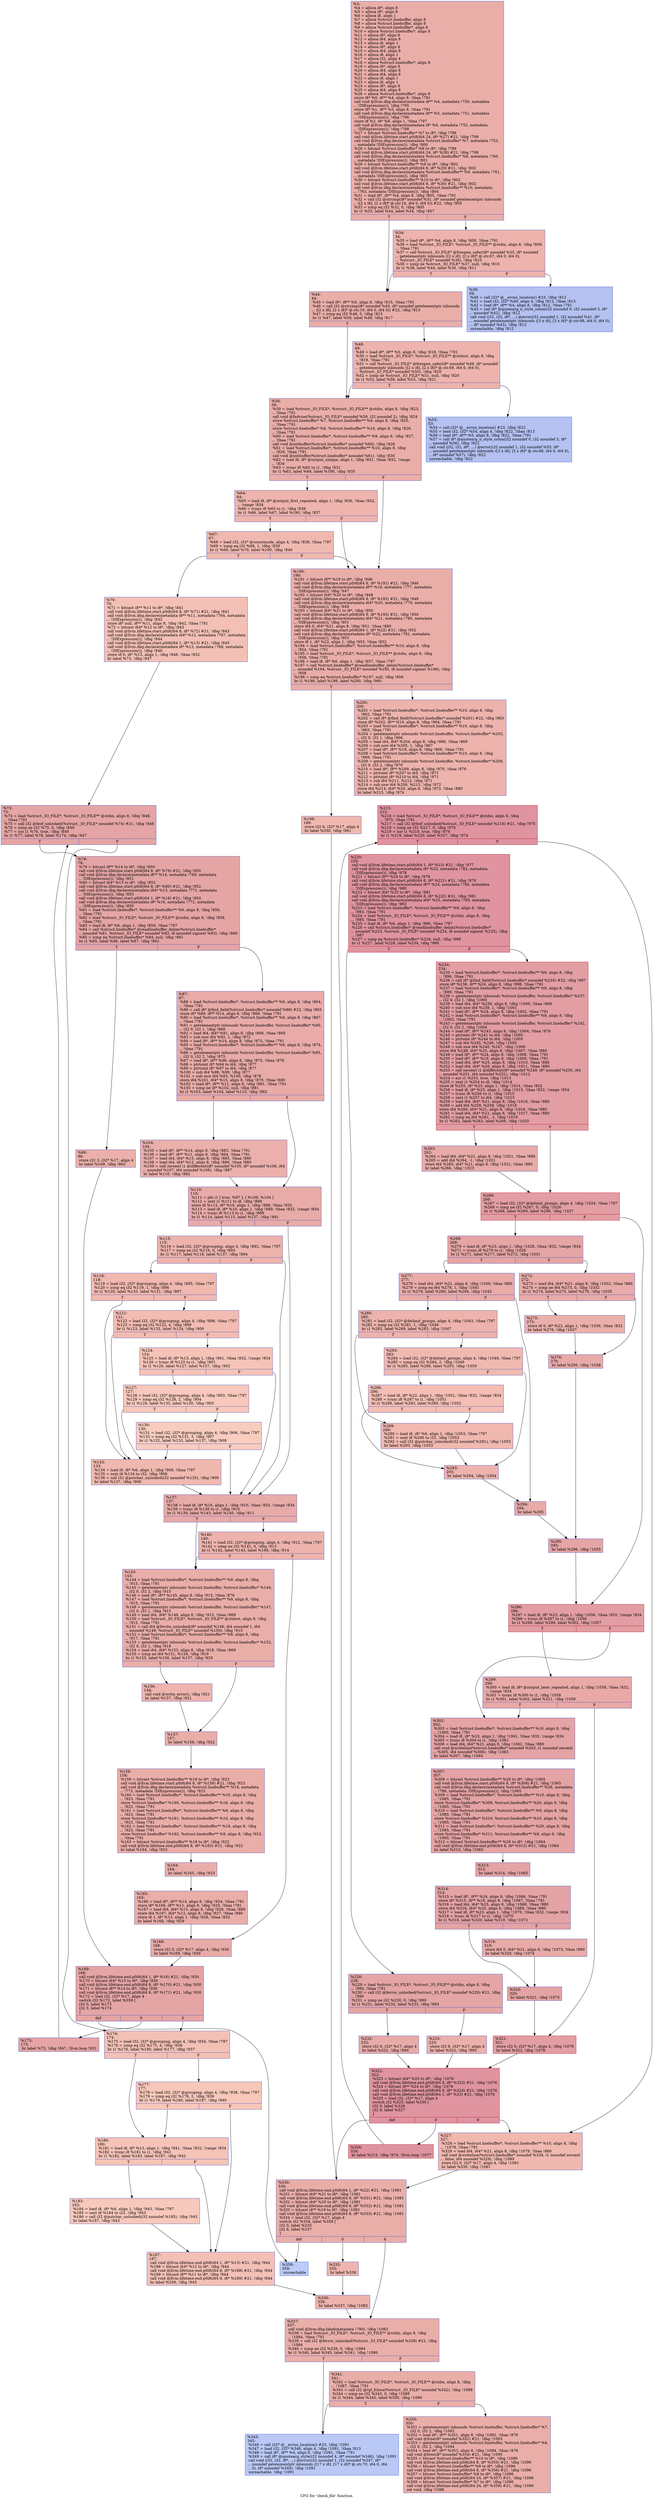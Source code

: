 digraph "CFG for 'check_file' function" {
	label="CFG for 'check_file' function";

	Node0x17f5db0 [shape=record,color="#3d50c3ff", style=filled, fillcolor="#d0473d70",label="{%3:\l  %4 = alloca i8*, align 8\l  %5 = alloca i8*, align 8\l  %6 = alloca i8, align 1\l  %7 = alloca %struct.linebuffer, align 8\l  %8 = alloca %struct.linebuffer, align 8\l  %9 = alloca %struct.linebuffer*, align 8\l  %10 = alloca %struct.linebuffer*, align 8\l  %11 = alloca i8*, align 8\l  %12 = alloca i64, align 8\l  %13 = alloca i8, align 1\l  %14 = alloca i8*, align 8\l  %15 = alloca i64, align 8\l  %16 = alloca i8, align 1\l  %17 = alloca i32, align 4\l  %18 = alloca %struct.linebuffer*, align 8\l  %19 = alloca i8*, align 8\l  %20 = alloca i64, align 8\l  %21 = alloca i64, align 8\l  %22 = alloca i8, align 1\l  %23 = alloca i8, align 1\l  %24 = alloca i8*, align 8\l  %25 = alloca i64, align 8\l  %26 = alloca %struct.linebuffer*, align 8\l  store i8* %0, i8** %4, align 8, !tbaa !791\l  call void @llvm.dbg.declare(metadata i8** %4, metadata !750, metadata\l... !DIExpression()), !dbg !795\l  store i8* %1, i8** %5, align 8, !tbaa !791\l  call void @llvm.dbg.declare(metadata i8** %5, metadata !751, metadata\l... !DIExpression()), !dbg !796\l  store i8 %2, i8* %6, align 1, !tbaa !797\l  call void @llvm.dbg.declare(metadata i8* %6, metadata !752, metadata\l... !DIExpression()), !dbg !798\l  %27 = bitcast %struct.linebuffer* %7 to i8*, !dbg !799\l  call void @llvm.lifetime.start.p0i8(i64 24, i8* %27) #21, !dbg !799\l  call void @llvm.dbg.declare(metadata %struct.linebuffer* %7, metadata !753,\l... metadata !DIExpression()), !dbg !800\l  %28 = bitcast %struct.linebuffer* %8 to i8*, !dbg !799\l  call void @llvm.lifetime.start.p0i8(i64 24, i8* %28) #21, !dbg !799\l  call void @llvm.dbg.declare(metadata %struct.linebuffer* %8, metadata !760,\l... metadata !DIExpression()), !dbg !801\l  %29 = bitcast %struct.linebuffer** %9 to i8*, !dbg !802\l  call void @llvm.lifetime.start.p0i8(i64 8, i8* %29) #21, !dbg !802\l  call void @llvm.dbg.declare(metadata %struct.linebuffer** %9, metadata !761,\l... metadata !DIExpression()), !dbg !803\l  %30 = bitcast %struct.linebuffer** %10 to i8*, !dbg !802\l  call void @llvm.lifetime.start.p0i8(i64 8, i8* %30) #21, !dbg !802\l  call void @llvm.dbg.declare(metadata %struct.linebuffer** %10, metadata\l... !763, metadata !DIExpression()), !dbg !804\l  %31 = load i8*, i8** %4, align 8, !dbg !805, !tbaa !791\l  %32 = call i32 @strcmp(i8* noundef %31, i8* noundef getelementptr inbounds\l... ([2 x i8], [2 x i8]* @.str.16, i64 0, i64 0)) #22, !dbg !805\l  %33 = icmp eq i32 %32, 0, !dbg !805\l  br i1 %33, label %44, label %34, !dbg !807\l|{<s0>T|<s1>F}}"];
	Node0x17f5db0:s0 -> Node0x17f6140;
	Node0x17f5db0:s1 -> Node0x17f60a0;
	Node0x17f60a0 [shape=record,color="#3d50c3ff", style=filled, fillcolor="#d6524470",label="{%34:\l34:                                               \l  %35 = load i8*, i8** %4, align 8, !dbg !808, !tbaa !791\l  %36 = load %struct._IO_FILE*, %struct._IO_FILE** @stdin, align 8, !dbg !809,\l... !tbaa !791\l  %37 = call %struct._IO_FILE* @freopen_safer(i8* noundef %35, i8* noundef\l... getelementptr inbounds ([2 x i8], [2 x i8]* @.str.67, i64 0, i64 0),\l... %struct._IO_FILE* noundef %36), !dbg !810\l  %38 = icmp ne %struct._IO_FILE* %37, null, !dbg !810\l  br i1 %38, label %44, label %39, !dbg !811\l|{<s0>T|<s1>F}}"];
	Node0x17f60a0:s0 -> Node0x17f6140;
	Node0x17f60a0:s1 -> Node0x17f60f0;
	Node0x17f60f0 [shape=record,color="#3d50c3ff", style=filled, fillcolor="#5572df70",label="{%39:\l39:                                               \l  %40 = call i32* @__errno_location() #23, !dbg !812\l  %41 = load i32, i32* %40, align 4, !dbg !812, !tbaa !813\l  %42 = load i8*, i8** %4, align 8, !dbg !812, !tbaa !791\l  %43 = call i8* @quotearg_n_style_colon(i32 noundef 0, i32 noundef 3, i8*\l... noundef %42), !dbg !812\l  call void (i32, i32, i8*, ...) @error(i32 noundef 1, i32 noundef %41, i8*\l... noundef getelementptr inbounds ([3 x i8], [3 x i8]* @.str.68, i64 0, i64 0),\l... i8* noundef %43), !dbg !812\l  unreachable, !dbg !812\l}"];
	Node0x17f6140 [shape=record,color="#3d50c3ff", style=filled, fillcolor="#d0473d70",label="{%44:\l44:                                               \l  %45 = load i8*, i8** %5, align 8, !dbg !815, !tbaa !791\l  %46 = call i32 @strcmp(i8* noundef %45, i8* noundef getelementptr inbounds\l... ([2 x i8], [2 x i8]* @.str.16, i64 0, i64 0)) #22, !dbg !815\l  %47 = icmp eq i32 %46, 0, !dbg !815\l  br i1 %47, label %58, label %48, !dbg !817\l|{<s0>T|<s1>F}}"];
	Node0x17f6140:s0 -> Node0x17f6230;
	Node0x17f6140:s1 -> Node0x17f6190;
	Node0x17f6190 [shape=record,color="#3d50c3ff", style=filled, fillcolor="#d6524470",label="{%48:\l48:                                               \l  %49 = load i8*, i8** %5, align 8, !dbg !818, !tbaa !791\l  %50 = load %struct._IO_FILE*, %struct._IO_FILE** @stdout, align 8, !dbg\l... !819, !tbaa !791\l  %51 = call %struct._IO_FILE* @freopen_safer(i8* noundef %49, i8* noundef\l... getelementptr inbounds ([2 x i8], [2 x i8]* @.str.69, i64 0, i64 0),\l... %struct._IO_FILE* noundef %50), !dbg !820\l  %52 = icmp ne %struct._IO_FILE* %51, null, !dbg !820\l  br i1 %52, label %58, label %53, !dbg !821\l|{<s0>T|<s1>F}}"];
	Node0x17f6190:s0 -> Node0x17f6230;
	Node0x17f6190:s1 -> Node0x17f61e0;
	Node0x17f61e0 [shape=record,color="#3d50c3ff", style=filled, fillcolor="#5572df70",label="{%53:\l53:                                               \l  %54 = call i32* @__errno_location() #23, !dbg !822\l  %55 = load i32, i32* %54, align 4, !dbg !822, !tbaa !813\l  %56 = load i8*, i8** %5, align 8, !dbg !822, !tbaa !791\l  %57 = call i8* @quotearg_n_style_colon(i32 noundef 0, i32 noundef 3, i8*\l... noundef %56), !dbg !822\l  call void (i32, i32, i8*, ...) @error(i32 noundef 1, i32 noundef %55, i8*\l... noundef getelementptr inbounds ([3 x i8], [3 x i8]* @.str.68, i64 0, i64 0),\l... i8* noundef %57), !dbg !822\l  unreachable, !dbg !822\l}"];
	Node0x17f6230 [shape=record,color="#3d50c3ff", style=filled, fillcolor="#d0473d70",label="{%58:\l58:                                               \l  %59 = load %struct._IO_FILE*, %struct._IO_FILE** @stdin, align 8, !dbg !823,\l... !tbaa !791\l  call void @fadvise(%struct._IO_FILE* noundef %59, i32 noundef 2), !dbg !824\l  store %struct.linebuffer* %7, %struct.linebuffer** %9, align 8, !dbg !825,\l... !tbaa !791\l  store %struct.linebuffer* %8, %struct.linebuffer** %10, align 8, !dbg !826,\l... !tbaa !791\l  %60 = load %struct.linebuffer*, %struct.linebuffer** %9, align 8, !dbg !827,\l... !tbaa !791\l  call void @initbuffer(%struct.linebuffer* noundef %60), !dbg !828\l  %61 = load %struct.linebuffer*, %struct.linebuffer** %10, align 8, !dbg\l... !829, !tbaa !791\l  call void @initbuffer(%struct.linebuffer* noundef %61), !dbg !830\l  %62 = load i8, i8* @output_unique, align 1, !dbg !831, !tbaa !832, !range\l... !834\l  %63 = trunc i8 %62 to i1, !dbg !831\l  br i1 %63, label %64, label %190, !dbg !835\l|{<s0>T|<s1>F}}"];
	Node0x17f6230:s0 -> Node0x17f6280;
	Node0x17f6230:s1 -> Node0x17f6c80;
	Node0x17f6280 [shape=record,color="#3d50c3ff", style=filled, fillcolor="#d8564670",label="{%64:\l64:                                               \l  %65 = load i8, i8* @output_first_repeated, align 1, !dbg !836, !tbaa !832,\l... !range !834\l  %66 = trunc i8 %65 to i1, !dbg !836\l  br i1 %66, label %67, label %190, !dbg !837\l|{<s0>T|<s1>F}}"];
	Node0x17f6280:s0 -> Node0x17f62d0;
	Node0x17f6280:s1 -> Node0x17f6c80;
	Node0x17f62d0 [shape=record,color="#3d50c3ff", style=filled, fillcolor="#de614d70",label="{%67:\l67:                                               \l  %68 = load i32, i32* @countmode, align 4, !dbg !838, !tbaa !797\l  %69 = icmp eq i32 %68, 1, !dbg !839\l  br i1 %69, label %70, label %190, !dbg !840\l|{<s0>T|<s1>F}}"];
	Node0x17f62d0:s0 -> Node0x17f6320;
	Node0x17f62d0:s1 -> Node0x17f6c80;
	Node0x17f6320 [shape=record,color="#3d50c3ff", style=filled, fillcolor="#e5705870",label="{%70:\l70:                                               \l  %71 = bitcast i8** %11 to i8*, !dbg !841\l  call void @llvm.lifetime.start.p0i8(i64 8, i8* %71) #21, !dbg !841\l  call void @llvm.dbg.declare(metadata i8** %11, metadata !764, metadata\l... !DIExpression()), !dbg !842\l  store i8* null, i8** %11, align 8, !dbg !842, !tbaa !791\l  %72 = bitcast i64* %12 to i8*, !dbg !843\l  call void @llvm.lifetime.start.p0i8(i64 8, i8* %72) #21, !dbg !843\l  call void @llvm.dbg.declare(metadata i64* %12, metadata !767, metadata\l... !DIExpression()), !dbg !844\l  call void @llvm.lifetime.start.p0i8(i64 1, i8* %13) #21, !dbg !845\l  call void @llvm.dbg.declare(metadata i8* %13, metadata !768, metadata\l... !DIExpression()), !dbg !846\l  store i8 0, i8* %13, align 1, !dbg !846, !tbaa !832\l  br label %73, !dbg !847\l}"];
	Node0x17f6320 -> Node0x17f6370;
	Node0x17f6370 [shape=record,color="#3d50c3ff", style=filled, fillcolor="#c5333470",label="{%73:\l73:                                               \l  %74 = load %struct._IO_FILE*, %struct._IO_FILE** @stdin, align 8, !dbg !848,\l... !tbaa !791\l  %75 = call i32 @feof_unlocked(%struct._IO_FILE* noundef %74) #21, !dbg !848\l  %76 = icmp ne i32 %75, 0, !dbg !849\l  %77 = xor i1 %76, true, !dbg !849\l  br i1 %77, label %78, label %174, !dbg !847\l|{<s0>T|<s1>F}}"];
	Node0x17f6370:s0 -> Node0x17f63c0;
	Node0x17f6370:s1 -> Node0x17f6af0;
	Node0x17f63c0 [shape=record,color="#3d50c3ff", style=filled, fillcolor="#c5333470",label="{%78:\l78:                                               \l  %79 = bitcast i8** %14 to i8*, !dbg !850\l  call void @llvm.lifetime.start.p0i8(i64 8, i8* %79) #21, !dbg !850\l  call void @llvm.dbg.declare(metadata i8** %14, metadata !769, metadata\l... !DIExpression()), !dbg !851\l  %80 = bitcast i64* %15 to i8*, !dbg !852\l  call void @llvm.lifetime.start.p0i8(i64 8, i8* %80) #21, !dbg !852\l  call void @llvm.dbg.declare(metadata i64* %15, metadata !771, metadata\l... !DIExpression()), !dbg !853\l  call void @llvm.lifetime.start.p0i8(i64 1, i8* %16) #21, !dbg !854\l  call void @llvm.dbg.declare(metadata i8* %16, metadata !772, metadata\l... !DIExpression()), !dbg !855\l  %81 = load %struct.linebuffer*, %struct.linebuffer** %9, align 8, !dbg !856,\l... !tbaa !791\l  %82 = load %struct._IO_FILE*, %struct._IO_FILE** @stdin, align 8, !dbg !858,\l... !tbaa !791\l  %83 = load i8, i8* %6, align 1, !dbg !859, !tbaa !797\l  %84 = call %struct.linebuffer* @readlinebuffer_delim(%struct.linebuffer*\l... noundef %81, %struct._IO_FILE* noundef %82, i8 noundef signext %83), !dbg !860\l  %85 = icmp eq %struct.linebuffer* %84, null, !dbg !861\l  br i1 %85, label %86, label %87, !dbg !862\l|{<s0>T|<s1>F}}"];
	Node0x17f63c0:s0 -> Node0x17f6410;
	Node0x17f63c0:s1 -> Node0x17f6460;
	Node0x17f6410 [shape=record,color="#3d50c3ff", style=filled, fillcolor="#d24b4070",label="{%86:\l86:                                               \l  store i32 3, i32* %17, align 4\l  br label %169, !dbg !863\l}"];
	Node0x17f6410 -> Node0x17f6a50;
	Node0x17f6460 [shape=record,color="#3d50c3ff", style=filled, fillcolor="#cc403a70",label="{%87:\l87:                                               \l  %88 = load %struct.linebuffer*, %struct.linebuffer** %9, align 8, !dbg !864,\l... !tbaa !791\l  %89 = call i8* @find_field(%struct.linebuffer* noundef %88) #22, !dbg !865\l  store i8* %89, i8** %14, align 8, !dbg !866, !tbaa !791\l  %90 = load %struct.linebuffer*, %struct.linebuffer** %9, align 8, !dbg !867,\l... !tbaa !791\l  %91 = getelementptr inbounds %struct.linebuffer, %struct.linebuffer* %90,\l... i32 0, i32 1, !dbg !868\l  %92 = load i64, i64* %91, align 8, !dbg !868, !tbaa !869\l  %93 = sub nsw i64 %92, 1, !dbg !872\l  %94 = load i8*, i8** %14, align 8, !dbg !873, !tbaa !791\l  %95 = load %struct.linebuffer*, %struct.linebuffer** %9, align 8, !dbg !874,\l... !tbaa !791\l  %96 = getelementptr inbounds %struct.linebuffer, %struct.linebuffer* %95,\l... i32 0, i32 2, !dbg !875\l  %97 = load i8*, i8** %96, align 8, !dbg !875, !tbaa !876\l  %98 = ptrtoint i8* %94 to i64, !dbg !877\l  %99 = ptrtoint i8* %97 to i64, !dbg !877\l  %100 = sub i64 %98, %99, !dbg !877\l  %101 = sub nsw i64 %93, %100, !dbg !878\l  store i64 %101, i64* %15, align 8, !dbg !879, !tbaa !880\l  %102 = load i8*, i8** %11, align 8, !dbg !881, !tbaa !791\l  %103 = icmp ne i8* %102, null, !dbg !881\l  br i1 %103, label %104, label %110, !dbg !882\l|{<s0>T|<s1>F}}"];
	Node0x17f6460:s0 -> Node0x17f64b0;
	Node0x17f6460:s1 -> Node0x17f6500;
	Node0x17f64b0 [shape=record,color="#3d50c3ff", style=filled, fillcolor="#d24b4070",label="{%104:\l104:                                              \l  %105 = load i8*, i8** %14, align 8, !dbg !883, !tbaa !791\l  %106 = load i8*, i8** %11, align 8, !dbg !884, !tbaa !791\l  %107 = load i64, i64* %15, align 8, !dbg !885, !tbaa !880\l  %108 = load i64, i64* %12, align 8, !dbg !886, !tbaa !880\l  %109 = call zeroext i1 @different(i8* noundef %105, i8* noundef %106, i64\l... noundef %107, i64 noundef %108), !dbg !887\l  br label %110, !dbg !882\l}"];
	Node0x17f64b0 -> Node0x17f6500;
	Node0x17f6500 [shape=record,color="#3d50c3ff", style=filled, fillcolor="#cc403a70",label="{%110:\l110:                                              \l  %111 = phi i1 [ true, %87 ], [ %109, %104 ]\l  %112 = zext i1 %111 to i8, !dbg !888\l  store i8 %112, i8* %16, align 1, !dbg !888, !tbaa !832\l  %113 = load i8, i8* %16, align 1, !dbg !889, !tbaa !832, !range !834\l  %114 = trunc i8 %113 to i1, !dbg !889\l  br i1 %114, label %115, label %137, !dbg !891\l|{<s0>T|<s1>F}}"];
	Node0x17f6500:s0 -> Node0x17f6550;
	Node0x17f6500:s1 -> Node0x17f6780;
	Node0x17f6550 [shape=record,color="#3d50c3ff", style=filled, fillcolor="#d6524470",label="{%115:\l115:                                              \l  %116 = load i32, i32* @grouping, align 4, !dbg !892, !tbaa !797\l  %117 = icmp ne i32 %116, 0, !dbg !893\l  br i1 %117, label %118, label %137, !dbg !894\l|{<s0>T|<s1>F}}"];
	Node0x17f6550:s0 -> Node0x17f65a0;
	Node0x17f6550:s1 -> Node0x17f6780;
	Node0x17f65a0 [shape=record,color="#3d50c3ff", style=filled, fillcolor="#dc5d4a70",label="{%118:\l118:                                              \l  %119 = load i32, i32* @grouping, align 4, !dbg !895, !tbaa !797\l  %120 = icmp eq i32 %119, 1, !dbg !896\l  br i1 %120, label %133, label %121, !dbg !897\l|{<s0>T|<s1>F}}"];
	Node0x17f65a0:s0 -> Node0x17f6730;
	Node0x17f65a0:s1 -> Node0x17f65f0;
	Node0x17f65f0 [shape=record,color="#3d50c3ff", style=filled, fillcolor="#e1675170",label="{%121:\l121:                                              \l  %122 = load i32, i32* @grouping, align 4, !dbg !898, !tbaa !797\l  %123 = icmp eq i32 %122, 4, !dbg !899\l  br i1 %123, label %133, label %124, !dbg !900\l|{<s0>T|<s1>F}}"];
	Node0x17f65f0:s0 -> Node0x17f6730;
	Node0x17f65f0:s1 -> Node0x17f6640;
	Node0x17f6640 [shape=record,color="#3d50c3ff", style=filled, fillcolor="#e8765c70",label="{%124:\l124:                                              \l  %125 = load i8, i8* %13, align 1, !dbg !901, !tbaa !832, !range !834\l  %126 = trunc i8 %125 to i1, !dbg !901\l  br i1 %126, label %127, label %137, !dbg !902\l|{<s0>T|<s1>F}}"];
	Node0x17f6640:s0 -> Node0x17f6690;
	Node0x17f6640:s1 -> Node0x17f6780;
	Node0x17f6690 [shape=record,color="#3d50c3ff", style=filled, fillcolor="#ed836670",label="{%127:\l127:                                              \l  %128 = load i32, i32* @grouping, align 4, !dbg !903, !tbaa !797\l  %129 = icmp eq i32 %128, 2, !dbg !904\l  br i1 %129, label %133, label %130, !dbg !905\l|{<s0>T|<s1>F}}"];
	Node0x17f6690:s0 -> Node0x17f6730;
	Node0x17f6690:s1 -> Node0x17f66e0;
	Node0x17f66e0 [shape=record,color="#3d50c3ff", style=filled, fillcolor="#f08b6e70",label="{%130:\l130:                                              \l  %131 = load i32, i32* @grouping, align 4, !dbg !906, !tbaa !797\l  %132 = icmp eq i32 %131, 3, !dbg !907\l  br i1 %132, label %133, label %137, !dbg !908\l|{<s0>T|<s1>F}}"];
	Node0x17f66e0:s0 -> Node0x17f6730;
	Node0x17f66e0:s1 -> Node0x17f6780;
	Node0x17f6730 [shape=record,color="#3d50c3ff", style=filled, fillcolor="#dc5d4a70",label="{%133:\l133:                                              \l  %134 = load i8, i8* %6, align 1, !dbg !909, !tbaa !797\l  %135 = sext i8 %134 to i32, !dbg !909\l  %136 = call i32 @putchar_unlocked(i32 noundef %135), !dbg !909\l  br label %137, !dbg !909\l}"];
	Node0x17f6730 -> Node0x17f6780;
	Node0x17f6780 [shape=record,color="#3d50c3ff", style=filled, fillcolor="#cc403a70",label="{%137:\l137:                                              \l  %138 = load i8, i8* %16, align 1, !dbg !910, !tbaa !832, !range !834\l  %139 = trunc i8 %138 to i1, !dbg !910\l  br i1 %139, label %143, label %140, !dbg !911\l|{<s0>T|<s1>F}}"];
	Node0x17f6780:s0 -> Node0x17f6820;
	Node0x17f6780:s1 -> Node0x17f67d0;
	Node0x17f67d0 [shape=record,color="#3d50c3ff", style=filled, fillcolor="#d6524470",label="{%140:\l140:                                              \l  %141 = load i32, i32* @grouping, align 4, !dbg !912, !tbaa !797\l  %142 = icmp ne i32 %141, 0, !dbg !913\l  br i1 %142, label %143, label %168, !dbg !914\l|{<s0>T|<s1>F}}"];
	Node0x17f67d0:s0 -> Node0x17f6820;
	Node0x17f67d0:s1 -> Node0x17f6a00;
	Node0x17f6820 [shape=record,color="#3d50c3ff", style=filled, fillcolor="#d0473d70",label="{%143:\l143:                                              \l  %144 = load %struct.linebuffer*, %struct.linebuffer** %9, align 8, !dbg\l... !915, !tbaa !791\l  %145 = getelementptr inbounds %struct.linebuffer, %struct.linebuffer* %144,\l... i32 0, i32 2, !dbg !915\l  %146 = load i8*, i8** %145, align 8, !dbg !915, !tbaa !876\l  %147 = load %struct.linebuffer*, %struct.linebuffer** %9, align 8, !dbg\l... !915, !tbaa !791\l  %148 = getelementptr inbounds %struct.linebuffer, %struct.linebuffer* %147,\l... i32 0, i32 1, !dbg !915\l  %149 = load i64, i64* %148, align 8, !dbg !915, !tbaa !869\l  %150 = load %struct._IO_FILE*, %struct._IO_FILE** @stdout, align 8, !dbg\l... !915, !tbaa !791\l  %151 = call i64 @fwrite_unlocked(i8* noundef %146, i64 noundef 1, i64\l... noundef %149, %struct._IO_FILE* noundef %150), !dbg !915\l  %152 = load %struct.linebuffer*, %struct.linebuffer** %9, align 8, !dbg\l... !917, !tbaa !791\l  %153 = getelementptr inbounds %struct.linebuffer, %struct.linebuffer* %152,\l... i32 0, i32 1, !dbg !918\l  %154 = load i64, i64* %153, align 8, !dbg !918, !tbaa !869\l  %155 = icmp ne i64 %151, %154, !dbg !919\l  br i1 %155, label %156, label %157, !dbg !920\l|{<s0>T|<s1>F}}"];
	Node0x17f6820:s0 -> Node0x17f6870;
	Node0x17f6820:s1 -> Node0x17f68c0;
	Node0x17f6870 [shape=record,color="#3d50c3ff", style=filled, fillcolor="#d8564670",label="{%156:\l156:                                              \l  call void @write_error(), !dbg !921\l  br label %157, !dbg !921\l}"];
	Node0x17f6870 -> Node0x17f68c0;
	Node0x17f68c0 [shape=record,color="#3d50c3ff", style=filled, fillcolor="#d0473d70",label="{%157:\l157:                                              \l  br label %158, !dbg !922\l}"];
	Node0x17f68c0 -> Node0x17f6910;
	Node0x17f6910 [shape=record,color="#3d50c3ff", style=filled, fillcolor="#d0473d70",label="{%158:\l158:                                              \l  %159 = bitcast %struct.linebuffer** %18 to i8*, !dbg !923\l  call void @llvm.lifetime.start.p0i8(i64 8, i8* %159) #21, !dbg !923\l  call void @llvm.dbg.declare(metadata %struct.linebuffer** %18, metadata\l... !773, metadata !DIExpression()), !dbg !923\l  %160 = load %struct.linebuffer*, %struct.linebuffer** %10, align 8, !dbg\l... !923, !tbaa !791\l  store %struct.linebuffer* %160, %struct.linebuffer** %18, align 8, !dbg\l... !923, !tbaa !791\l  %161 = load %struct.linebuffer*, %struct.linebuffer** %9, align 8, !dbg\l... !923, !tbaa !791\l  store %struct.linebuffer* %161, %struct.linebuffer** %10, align 8, !dbg\l... !923, !tbaa !791\l  %162 = load %struct.linebuffer*, %struct.linebuffer** %18, align 8, !dbg\l... !923, !tbaa !791\l  store %struct.linebuffer* %162, %struct.linebuffer** %9, align 8, !dbg !923,\l... !tbaa !791\l  %163 = bitcast %struct.linebuffer** %18 to i8*, !dbg !922\l  call void @llvm.lifetime.end.p0i8(i64 8, i8* %163) #21, !dbg !922\l  br label %164, !dbg !923\l}"];
	Node0x17f6910 -> Node0x17f6960;
	Node0x17f6960 [shape=record,color="#3d50c3ff", style=filled, fillcolor="#d0473d70",label="{%164:\l164:                                              \l  br label %165, !dbg !923\l}"];
	Node0x17f6960 -> Node0x17f69b0;
	Node0x17f69b0 [shape=record,color="#3d50c3ff", style=filled, fillcolor="#d0473d70",label="{%165:\l165:                                              \l  %166 = load i8*, i8** %14, align 8, !dbg !924, !tbaa !791\l  store i8* %166, i8** %11, align 8, !dbg !925, !tbaa !791\l  %167 = load i64, i64* %15, align 8, !dbg !926, !tbaa !880\l  store i64 %167, i64* %12, align 8, !dbg !927, !tbaa !880\l  store i8 1, i8* %13, align 1, !dbg !928, !tbaa !832\l  br label %168, !dbg !929\l}"];
	Node0x17f69b0 -> Node0x17f6a00;
	Node0x17f6a00 [shape=record,color="#3d50c3ff", style=filled, fillcolor="#cc403a70",label="{%168:\l168:                                              \l  store i32 0, i32* %17, align 4, !dbg !930\l  br label %169, !dbg !930\l}"];
	Node0x17f6a00 -> Node0x17f6a50;
	Node0x17f6a50 [shape=record,color="#3d50c3ff", style=filled, fillcolor="#c5333470",label="{%169:\l169:                                              \l  call void @llvm.lifetime.end.p0i8(i64 1, i8* %16) #21, !dbg !930\l  %170 = bitcast i64* %15 to i8*, !dbg !930\l  call void @llvm.lifetime.end.p0i8(i64 8, i8* %170) #21, !dbg !930\l  %171 = bitcast i8** %14 to i8*, !dbg !930\l  call void @llvm.lifetime.end.p0i8(i64 8, i8* %171) #21, !dbg !930\l  %172 = load i32, i32* %17, align 4\l  switch i32 %172, label %359 [\l    i32 0, label %173\l    i32 3, label %174\l  ]\l|{<s0>def|<s1>0|<s2>3}}"];
	Node0x17f6a50:s0 -> Node0x17f79a0;
	Node0x17f6a50:s1 -> Node0x17f6aa0;
	Node0x17f6a50:s2 -> Node0x17f6af0;
	Node0x17f6aa0 [shape=record,color="#3d50c3ff", style=filled, fillcolor="#c5333470",label="{%173:\l173:                                              \l  br label %73, !dbg !847, !llvm.loop !931\l}"];
	Node0x17f6aa0 -> Node0x17f6370;
	Node0x17f6af0 [shape=record,color="#3d50c3ff", style=filled, fillcolor="#e5705870",label="{%174:\l174:                                              \l  %175 = load i32, i32* @grouping, align 4, !dbg !934, !tbaa !797\l  %176 = icmp eq i32 %175, 4, !dbg !936\l  br i1 %176, label %180, label %177, !dbg !937\l|{<s0>T|<s1>F}}"];
	Node0x17f6af0:s0 -> Node0x17f6b90;
	Node0x17f6af0:s1 -> Node0x17f6b40;
	Node0x17f6b40 [shape=record,color="#3d50c3ff", style=filled, fillcolor="#ec7f6370",label="{%177:\l177:                                              \l  %178 = load i32, i32* @grouping, align 4, !dbg !938, !tbaa !797\l  %179 = icmp eq i32 %178, 2, !dbg !939\l  br i1 %179, label %180, label %187, !dbg !940\l|{<s0>T|<s1>F}}"];
	Node0x17f6b40:s0 -> Node0x17f6b90;
	Node0x17f6b40:s1 -> Node0x17f6c30;
	Node0x17f6b90 [shape=record,color="#3d50c3ff", style=filled, fillcolor="#e8765c70",label="{%180:\l180:                                              \l  %181 = load i8, i8* %13, align 1, !dbg !941, !tbaa !832, !range !834\l  %182 = trunc i8 %181 to i1, !dbg !941\l  br i1 %182, label %183, label %187, !dbg !942\l|{<s0>T|<s1>F}}"];
	Node0x17f6b90:s0 -> Node0x17f6be0;
	Node0x17f6b90:s1 -> Node0x17f6c30;
	Node0x17f6be0 [shape=record,color="#3d50c3ff", style=filled, fillcolor="#ed836670",label="{%183:\l183:                                              \l  %184 = load i8, i8* %6, align 1, !dbg !943, !tbaa !797\l  %185 = sext i8 %184 to i32, !dbg !943\l  %186 = call i32 @putchar_unlocked(i32 noundef %185), !dbg !943\l  br label %187, !dbg !943\l}"];
	Node0x17f6be0 -> Node0x17f6c30;
	Node0x17f6c30 [shape=record,color="#3d50c3ff", style=filled, fillcolor="#e5705870",label="{%187:\l187:                                              \l  call void @llvm.lifetime.end.p0i8(i64 1, i8* %13) #21, !dbg !944\l  %188 = bitcast i64* %12 to i8*, !dbg !944\l  call void @llvm.lifetime.end.p0i8(i64 8, i8* %188) #21, !dbg !944\l  %189 = bitcast i8** %11 to i8*, !dbg !944\l  call void @llvm.lifetime.end.p0i8(i64 8, i8* %189) #21, !dbg !944\l  br label %336, !dbg !945\l}"];
	Node0x17f6c30 -> Node0x17f7810;
	Node0x17f6c80 [shape=record,color="#3d50c3ff", style=filled, fillcolor="#d0473d70",label="{%190:\l190:                                              \l  %191 = bitcast i8** %19 to i8*, !dbg !946\l  call void @llvm.lifetime.start.p0i8(i64 8, i8* %191) #21, !dbg !946\l  call void @llvm.dbg.declare(metadata i8** %19, metadata !777, metadata\l... !DIExpression()), !dbg !947\l  %192 = bitcast i64* %20 to i8*, !dbg !948\l  call void @llvm.lifetime.start.p0i8(i64 8, i8* %192) #21, !dbg !948\l  call void @llvm.dbg.declare(metadata i64* %20, metadata !779, metadata\l... !DIExpression()), !dbg !949\l  %193 = bitcast i64* %21 to i8*, !dbg !950\l  call void @llvm.lifetime.start.p0i8(i64 8, i8* %193) #21, !dbg !950\l  call void @llvm.dbg.declare(metadata i64* %21, metadata !780, metadata\l... !DIExpression()), !dbg !951\l  store i64 0, i64* %21, align 8, !dbg !951, !tbaa !880\l  call void @llvm.lifetime.start.p0i8(i64 1, i8* %22) #21, !dbg !952\l  call void @llvm.dbg.declare(metadata i8* %22, metadata !781, metadata\l... !DIExpression()), !dbg !953\l  store i8 1, i8* %22, align 1, !dbg !953, !tbaa !832\l  %194 = load %struct.linebuffer*, %struct.linebuffer** %10, align 8, !dbg\l... !954, !tbaa !791\l  %195 = load %struct._IO_FILE*, %struct._IO_FILE** @stdin, align 8, !dbg\l... !956, !tbaa !791\l  %196 = load i8, i8* %6, align 1, !dbg !957, !tbaa !797\l  %197 = call %struct.linebuffer* @readlinebuffer_delim(%struct.linebuffer*\l... noundef %194, %struct._IO_FILE* noundef %195, i8 noundef signext %196), !dbg\l... !958\l  %198 = icmp eq %struct.linebuffer* %197, null, !dbg !959\l  br i1 %198, label %199, label %200, !dbg !960\l|{<s0>T|<s1>F}}"];
	Node0x17f6c80:s0 -> Node0x17f6cd0;
	Node0x17f6c80:s1 -> Node0x17f6d20;
	Node0x17f6cd0 [shape=record,color="#3d50c3ff", style=filled, fillcolor="#dc5d4a70",label="{%199:\l199:                                              \l  store i32 6, i32* %17, align 4\l  br label %330, !dbg !961\l}"];
	Node0x17f6cd0 -> Node0x17f7770;
	Node0x17f6d20 [shape=record,color="#3d50c3ff", style=filled, fillcolor="#d6524470",label="{%200:\l200:                                              \l  %201 = load %struct.linebuffer*, %struct.linebuffer** %10, align 8, !dbg\l... !962, !tbaa !791\l  %202 = call i8* @find_field(%struct.linebuffer* noundef %201) #22, !dbg !963\l  store i8* %202, i8** %19, align 8, !dbg !964, !tbaa !791\l  %203 = load %struct.linebuffer*, %struct.linebuffer** %10, align 8, !dbg\l... !965, !tbaa !791\l  %204 = getelementptr inbounds %struct.linebuffer, %struct.linebuffer* %203,\l... i32 0, i32 1, !dbg !966\l  %205 = load i64, i64* %204, align 8, !dbg !966, !tbaa !869\l  %206 = sub nsw i64 %205, 1, !dbg !967\l  %207 = load i8*, i8** %19, align 8, !dbg !968, !tbaa !791\l  %208 = load %struct.linebuffer*, %struct.linebuffer** %10, align 8, !dbg\l... !969, !tbaa !791\l  %209 = getelementptr inbounds %struct.linebuffer, %struct.linebuffer* %208,\l... i32 0, i32 2, !dbg !970\l  %210 = load i8*, i8** %209, align 8, !dbg !970, !tbaa !876\l  %211 = ptrtoint i8* %207 to i64, !dbg !971\l  %212 = ptrtoint i8* %210 to i64, !dbg !971\l  %213 = sub i64 %211, %212, !dbg !971\l  %214 = sub nsw i64 %206, %213, !dbg !972\l  store i64 %214, i64* %20, align 8, !dbg !973, !tbaa !880\l  br label %215, !dbg !974\l}"];
	Node0x17f6d20 -> Node0x17f6d70;
	Node0x17f6d70 [shape=record,color="#b70d28ff", style=filled, fillcolor="#b70d2870",label="{%215:\l215:                                              \l  %216 = load %struct._IO_FILE*, %struct._IO_FILE** @stdin, align 8, !dbg\l... !975, !tbaa !791\l  %217 = call i32 @feof_unlocked(%struct._IO_FILE* noundef %216) #21, !dbg !975\l  %218 = icmp ne i32 %217, 0, !dbg !976\l  %219 = xor i1 %218, true, !dbg !976\l  br i1 %219, label %220, label %327, !dbg !974\l|{<s0>T|<s1>F}}"];
	Node0x17f6d70:s0 -> Node0x17f6dc0;
	Node0x17f6d70:s1 -> Node0x17f7720;
	Node0x17f6dc0 [shape=record,color="#b70d28ff", style=filled, fillcolor="#b70d2870",label="{%220:\l220:                                              \l  call void @llvm.lifetime.start.p0i8(i64 1, i8* %23) #21, !dbg !977\l  call void @llvm.dbg.declare(metadata i8* %23, metadata !782, metadata\l... !DIExpression()), !dbg !978\l  %221 = bitcast i8** %24 to i8*, !dbg !979\l  call void @llvm.lifetime.start.p0i8(i64 8, i8* %221) #21, !dbg !979\l  call void @llvm.dbg.declare(metadata i8** %24, metadata !784, metadata\l... !DIExpression()), !dbg !980\l  %222 = bitcast i64* %25 to i8*, !dbg !981\l  call void @llvm.lifetime.start.p0i8(i64 8, i8* %222) #21, !dbg !981\l  call void @llvm.dbg.declare(metadata i64* %25, metadata !785, metadata\l... !DIExpression()), !dbg !982\l  %223 = load %struct.linebuffer*, %struct.linebuffer** %9, align 8, !dbg\l... !983, !tbaa !791\l  %224 = load %struct._IO_FILE*, %struct._IO_FILE** @stdin, align 8, !dbg\l... !985, !tbaa !791\l  %225 = load i8, i8* %6, align 1, !dbg !986, !tbaa !797\l  %226 = call %struct.linebuffer* @readlinebuffer_delim(%struct.linebuffer*\l... noundef %223, %struct._IO_FILE* noundef %224, i8 noundef signext %225), !dbg\l... !987\l  %227 = icmp eq %struct.linebuffer* %226, null, !dbg !988\l  br i1 %227, label %228, label %234, !dbg !989\l|{<s0>T|<s1>F}}"];
	Node0x17f6dc0:s0 -> Node0x17f6e10;
	Node0x17f6dc0:s1 -> Node0x17f6f00;
	Node0x17f6e10 [shape=record,color="#3d50c3ff", style=filled, fillcolor="#c5333470",label="{%228:\l228:                                              \l  %229 = load %struct._IO_FILE*, %struct._IO_FILE** @stdin, align 8, !dbg\l... !990, !tbaa !791\l  %230 = call i32 @ferror_unlocked(%struct._IO_FILE* noundef %229) #21, !dbg\l... !990\l  %231 = icmp ne i32 %230, 0, !dbg !990\l  br i1 %231, label %232, label %233, !dbg !993\l|{<s0>T|<s1>F}}"];
	Node0x17f6e10:s0 -> Node0x17f6e60;
	Node0x17f6e10:s1 -> Node0x17f6eb0;
	Node0x17f6e60 [shape=record,color="#3d50c3ff", style=filled, fillcolor="#cc403a70",label="{%232:\l232:                                              \l  store i32 6, i32* %17, align 4\l  br label %322, !dbg !994\l}"];
	Node0x17f6e60 -> Node0x17f7680;
	Node0x17f6eb0 [shape=record,color="#3d50c3ff", style=filled, fillcolor="#d24b4070",label="{%233:\l233:                                              \l  store i32 8, i32* %17, align 4\l  br label %322, !dbg !995\l}"];
	Node0x17f6eb0 -> Node0x17f7680;
	Node0x17f6f00 [shape=record,color="#b70d28ff", style=filled, fillcolor="#be242e70",label="{%234:\l234:                                              \l  %235 = load %struct.linebuffer*, %struct.linebuffer** %9, align 8, !dbg\l... !996, !tbaa !791\l  %236 = call i8* @find_field(%struct.linebuffer* noundef %235) #22, !dbg !997\l  store i8* %236, i8** %24, align 8, !dbg !998, !tbaa !791\l  %237 = load %struct.linebuffer*, %struct.linebuffer** %9, align 8, !dbg\l... !999, !tbaa !791\l  %238 = getelementptr inbounds %struct.linebuffer, %struct.linebuffer* %237,\l... i32 0, i32 1, !dbg !1000\l  %239 = load i64, i64* %238, align 8, !dbg !1000, !tbaa !869\l  %240 = sub nsw i64 %239, 1, !dbg !1001\l  %241 = load i8*, i8** %24, align 8, !dbg !1002, !tbaa !791\l  %242 = load %struct.linebuffer*, %struct.linebuffer** %9, align 8, !dbg\l... !1003, !tbaa !791\l  %243 = getelementptr inbounds %struct.linebuffer, %struct.linebuffer* %242,\l... i32 0, i32 2, !dbg !1004\l  %244 = load i8*, i8** %243, align 8, !dbg !1004, !tbaa !876\l  %245 = ptrtoint i8* %241 to i64, !dbg !1005\l  %246 = ptrtoint i8* %244 to i64, !dbg !1005\l  %247 = sub i64 %245, %246, !dbg !1005\l  %248 = sub nsw i64 %240, %247, !dbg !1006\l  store i64 %248, i64* %25, align 8, !dbg !1007, !tbaa !880\l  %249 = load i8*, i8** %24, align 8, !dbg !1008, !tbaa !791\l  %250 = load i8*, i8** %19, align 8, !dbg !1009, !tbaa !791\l  %251 = load i64, i64* %25, align 8, !dbg !1010, !tbaa !880\l  %252 = load i64, i64* %20, align 8, !dbg !1011, !tbaa !880\l  %253 = call zeroext i1 @different(i8* noundef %249, i8* noundef %250, i64\l... noundef %251, i64 noundef %252), !dbg !1012\l  %254 = xor i1 %253, true, !dbg !1013\l  %255 = zext i1 %254 to i8, !dbg !1014\l  store i8 %255, i8* %23, align 1, !dbg !1014, !tbaa !832\l  %256 = load i8, i8* %23, align 1, !dbg !1015, !tbaa !832, !range !834\l  %257 = trunc i8 %256 to i1, !dbg !1015\l  %258 = zext i1 %257 to i64, !dbg !1015\l  %259 = load i64, i64* %21, align 8, !dbg !1016, !tbaa !880\l  %260 = add i64 %259, %258, !dbg !1016\l  store i64 %260, i64* %21, align 8, !dbg !1016, !tbaa !880\l  %261 = load i64, i64* %21, align 8, !dbg !1017, !tbaa !880\l  %262 = icmp eq i64 %261, -1, !dbg !1019\l  br i1 %262, label %263, label %266, !dbg !1020\l|{<s0>T|<s1>F}}"];
	Node0x17f6f00:s0 -> Node0x17f6f50;
	Node0x17f6f00:s1 -> Node0x17f6fa0;
	Node0x17f6f50 [shape=record,color="#3d50c3ff", style=filled, fillcolor="#cc403a70",label="{%263:\l263:                                              \l  %264 = load i64, i64* %21, align 8, !dbg !1021, !tbaa !880\l  %265 = add i64 %264, -1, !dbg !1021\l  store i64 %265, i64* %21, align 8, !dbg !1021, !tbaa !880\l  br label %266, !dbg !1023\l}"];
	Node0x17f6f50 -> Node0x17f6fa0;
	Node0x17f6fa0 [shape=record,color="#b70d28ff", style=filled, fillcolor="#be242e70",label="{%266:\l266:                                              \l  %267 = load i32, i32* @delimit_groups, align 4, !dbg !1024, !tbaa !797\l  %268 = icmp ne i32 %267, 0, !dbg !1026\l  br i1 %268, label %269, label %296, !dbg !1027\l|{<s0>T|<s1>F}}"];
	Node0x17f6fa0:s0 -> Node0x17f6ff0;
	Node0x17f6fa0:s1 -> Node0x17f73b0;
	Node0x17f6ff0 [shape=record,color="#3d50c3ff", style=filled, fillcolor="#c5333470",label="{%269:\l269:                                              \l  %270 = load i8, i8* %23, align 1, !dbg !1028, !tbaa !832, !range !834\l  %271 = trunc i8 %270 to i1, !dbg !1028\l  br i1 %271, label %277, label %272, !dbg !1031\l|{<s0>T|<s1>F}}"];
	Node0x17f6ff0:s0 -> Node0x17f7130;
	Node0x17f6ff0:s1 -> Node0x17f7040;
	Node0x17f7040 [shape=record,color="#3d50c3ff", style=filled, fillcolor="#cc403a70",label="{%272:\l272:                                              \l  %273 = load i64, i64* %21, align 8, !dbg !1032, !tbaa !880\l  %274 = icmp ne i64 %273, 0, !dbg !1032\l  br i1 %274, label %275, label %276, !dbg !1035\l|{<s0>T|<s1>F}}"];
	Node0x17f7040:s0 -> Node0x17f7090;
	Node0x17f7040:s1 -> Node0x17f70e0;
	Node0x17f7090 [shape=record,color="#3d50c3ff", style=filled, fillcolor="#d24b4070",label="{%275:\l275:                                              \l  store i8 0, i8* %22, align 1, !dbg !1036, !tbaa !832\l  br label %276, !dbg !1037\l}"];
	Node0x17f7090 -> Node0x17f70e0;
	Node0x17f70e0 [shape=record,color="#3d50c3ff", style=filled, fillcolor="#cc403a70",label="{%276:\l276:                                              \l  br label %295, !dbg !1038\l}"];
	Node0x17f70e0 -> Node0x17f7360;
	Node0x17f7130 [shape=record,color="#3d50c3ff", style=filled, fillcolor="#cc403a70",label="{%277:\l277:                                              \l  %278 = load i64, i64* %21, align 8, !dbg !1039, !tbaa !880\l  %279 = icmp eq i64 %278, 1, !dbg !1041\l  br i1 %279, label %280, label %294, !dbg !1042\l|{<s0>T|<s1>F}}"];
	Node0x17f7130:s0 -> Node0x17f7180;
	Node0x17f7130:s1 -> Node0x17f7310;
	Node0x17f7180 [shape=record,color="#3d50c3ff", style=filled, fillcolor="#d6524470",label="{%280:\l280:                                              \l  %281 = load i32, i32* @delimit_groups, align 4, !dbg !1043, !tbaa !797\l  %282 = icmp eq i32 %281, 1, !dbg !1046\l  br i1 %282, label %289, label %283, !dbg !1047\l|{<s0>T|<s1>F}}"];
	Node0x17f7180:s0 -> Node0x17f7270;
	Node0x17f7180:s1 -> Node0x17f71d0;
	Node0x17f71d0 [shape=record,color="#3d50c3ff", style=filled, fillcolor="#de614d70",label="{%283:\l283:                                              \l  %284 = load i32, i32* @delimit_groups, align 4, !dbg !1048, !tbaa !797\l  %285 = icmp eq i32 %284, 2, !dbg !1049\l  br i1 %285, label %286, label %293, !dbg !1050\l|{<s0>T|<s1>F}}"];
	Node0x17f71d0:s0 -> Node0x17f7220;
	Node0x17f71d0:s1 -> Node0x17f72c0;
	Node0x17f7220 [shape=record,color="#3d50c3ff", style=filled, fillcolor="#e36c5570",label="{%286:\l286:                                              \l  %287 = load i8, i8* %22, align 1, !dbg !1051, !tbaa !832, !range !834\l  %288 = trunc i8 %287 to i1, !dbg !1051\l  br i1 %288, label %293, label %289, !dbg !1052\l|{<s0>T|<s1>F}}"];
	Node0x17f7220:s0 -> Node0x17f72c0;
	Node0x17f7220:s1 -> Node0x17f7270;
	Node0x17f7270 [shape=record,color="#3d50c3ff", style=filled, fillcolor="#dc5d4a70",label="{%289:\l289:                                              \l  %290 = load i8, i8* %6, align 1, !dbg !1053, !tbaa !797\l  %291 = sext i8 %290 to i32, !dbg !1053\l  %292 = call i32 @putchar_unlocked(i32 noundef %291), !dbg !1053\l  br label %293, !dbg !1053\l}"];
	Node0x17f7270 -> Node0x17f72c0;
	Node0x17f72c0 [shape=record,color="#3d50c3ff", style=filled, fillcolor="#d6524470",label="{%293:\l293:                                              \l  br label %294, !dbg !1054\l}"];
	Node0x17f72c0 -> Node0x17f7310;
	Node0x17f7310 [shape=record,color="#3d50c3ff", style=filled, fillcolor="#cc403a70",label="{%294:\l294:                                              \l  br label %295\l}"];
	Node0x17f7310 -> Node0x17f7360;
	Node0x17f7360 [shape=record,color="#3d50c3ff", style=filled, fillcolor="#c5333470",label="{%295:\l295:                                              \l  br label %296, !dbg !1055\l}"];
	Node0x17f7360 -> Node0x17f73b0;
	Node0x17f73b0 [shape=record,color="#b70d28ff", style=filled, fillcolor="#be242e70",label="{%296:\l296:                                              \l  %297 = load i8, i8* %23, align 1, !dbg !1056, !tbaa !832, !range !834\l  %298 = trunc i8 %297 to i1, !dbg !1056\l  br i1 %298, label %299, label %302, !dbg !1057\l|{<s0>T|<s1>F}}"];
	Node0x17f73b0:s0 -> Node0x17f7400;
	Node0x17f73b0:s1 -> Node0x17f7450;
	Node0x17f7400 [shape=record,color="#3d50c3ff", style=filled, fillcolor="#ca3b3770",label="{%299:\l299:                                              \l  %300 = load i8, i8* @output_later_repeated, align 1, !dbg !1058, !tbaa !832,\l... !range !834\l  %301 = trunc i8 %300 to i1, !dbg !1058\l  br i1 %301, label %302, label %321, !dbg !1059\l|{<s0>T|<s1>F}}"];
	Node0x17f7400:s0 -> Node0x17f7450;
	Node0x17f7400:s1 -> Node0x17f7630;
	Node0x17f7450 [shape=record,color="#3d50c3ff", style=filled, fillcolor="#c32e3170",label="{%302:\l302:                                              \l  %303 = load %struct.linebuffer*, %struct.linebuffer** %10, align 8, !dbg\l... !1060, !tbaa !791\l  %304 = load i8, i8* %23, align 1, !dbg !1061, !tbaa !832, !range !834\l  %305 = trunc i8 %304 to i1, !dbg !1061\l  %306 = load i64, i64* %21, align 8, !dbg !1062, !tbaa !880\l  call void @writeline(%struct.linebuffer* noundef %303, i1 noundef zeroext\l... %305, i64 noundef %306), !dbg !1063\l  br label %307, !dbg !1064\l}"];
	Node0x17f7450 -> Node0x17f74a0;
	Node0x17f74a0 [shape=record,color="#3d50c3ff", style=filled, fillcolor="#c32e3170",label="{%307:\l307:                                              \l  %308 = bitcast %struct.linebuffer** %26 to i8*, !dbg !1065\l  call void @llvm.lifetime.start.p0i8(i64 8, i8* %308) #21, !dbg !1065\l  call void @llvm.dbg.declare(metadata %struct.linebuffer** %26, metadata\l... !786, metadata !DIExpression()), !dbg !1065\l  %309 = load %struct.linebuffer*, %struct.linebuffer** %10, align 8, !dbg\l... !1065, !tbaa !791\l  store %struct.linebuffer* %309, %struct.linebuffer** %26, align 8, !dbg\l... !1065, !tbaa !791\l  %310 = load %struct.linebuffer*, %struct.linebuffer** %9, align 8, !dbg\l... !1065, !tbaa !791\l  store %struct.linebuffer* %310, %struct.linebuffer** %10, align 8, !dbg\l... !1065, !tbaa !791\l  %311 = load %struct.linebuffer*, %struct.linebuffer** %26, align 8, !dbg\l... !1065, !tbaa !791\l  store %struct.linebuffer* %311, %struct.linebuffer** %9, align 8, !dbg\l... !1065, !tbaa !791\l  %312 = bitcast %struct.linebuffer** %26 to i8*, !dbg !1064\l  call void @llvm.lifetime.end.p0i8(i64 8, i8* %312) #21, !dbg !1064\l  br label %313, !dbg !1065\l}"];
	Node0x17f74a0 -> Node0x17f74f0;
	Node0x17f74f0 [shape=record,color="#3d50c3ff", style=filled, fillcolor="#c32e3170",label="{%313:\l313:                                              \l  br label %314, !dbg !1065\l}"];
	Node0x17f74f0 -> Node0x17f7540;
	Node0x17f7540 [shape=record,color="#3d50c3ff", style=filled, fillcolor="#c32e3170",label="{%314:\l314:                                              \l  %315 = load i8*, i8** %24, align 8, !dbg !1066, !tbaa !791\l  store i8* %315, i8** %19, align 8, !dbg !1067, !tbaa !791\l  %316 = load i64, i64* %25, align 8, !dbg !1068, !tbaa !880\l  store i64 %316, i64* %20, align 8, !dbg !1069, !tbaa !880\l  %317 = load i8, i8* %23, align 1, !dbg !1070, !tbaa !832, !range !834\l  %318 = trunc i8 %317 to i1, !dbg !1070\l  br i1 %318, label %320, label %319, !dbg !1072\l|{<s0>T|<s1>F}}"];
	Node0x17f7540:s0 -> Node0x17f75e0;
	Node0x17f7540:s1 -> Node0x17f7590;
	Node0x17f7590 [shape=record,color="#3d50c3ff", style=filled, fillcolor="#cc403a70",label="{%319:\l319:                                              \l  store i64 0, i64* %21, align 8, !dbg !1073, !tbaa !880\l  br label %320, !dbg !1074\l}"];
	Node0x17f7590 -> Node0x17f75e0;
	Node0x17f75e0 [shape=record,color="#3d50c3ff", style=filled, fillcolor="#c32e3170",label="{%320:\l320:                                              \l  br label %321, !dbg !1075\l}"];
	Node0x17f75e0 -> Node0x17f7630;
	Node0x17f7630 [shape=record,color="#b70d28ff", style=filled, fillcolor="#be242e70",label="{%321:\l321:                                              \l  store i32 0, i32* %17, align 4, !dbg !1076\l  br label %322, !dbg !1076\l}"];
	Node0x17f7630 -> Node0x17f7680;
	Node0x17f7680 [shape=record,color="#b70d28ff", style=filled, fillcolor="#b70d2870",label="{%322:\l322:                                              \l  %323 = bitcast i64* %25 to i8*, !dbg !1076\l  call void @llvm.lifetime.end.p0i8(i64 8, i8* %323) #21, !dbg !1076\l  %324 = bitcast i8** %24 to i8*, !dbg !1076\l  call void @llvm.lifetime.end.p0i8(i64 8, i8* %324) #21, !dbg !1076\l  call void @llvm.lifetime.end.p0i8(i64 1, i8* %23) #21, !dbg !1076\l  %325 = load i32, i32* %17, align 4\l  switch i32 %325, label %330 [\l    i32 0, label %326\l    i32 8, label %327\l  ]\l|{<s0>def|<s1>0|<s2>8}}"];
	Node0x17f7680:s0 -> Node0x17f7770;
	Node0x17f7680:s1 -> Node0x17f76d0;
	Node0x17f7680:s2 -> Node0x17f7720;
	Node0x17f76d0 [shape=record,color="#b70d28ff", style=filled, fillcolor="#b70d2870",label="{%326:\l326:                                              \l  br label %215, !dbg !974, !llvm.loop !1077\l}"];
	Node0x17f76d0 -> Node0x17f6d70;
	Node0x17f7720 [shape=record,color="#3d50c3ff", style=filled, fillcolor="#dc5d4a70",label="{%327:\l327:                                              \l  %328 = load %struct.linebuffer*, %struct.linebuffer** %10, align 8, !dbg\l... !1078, !tbaa !791\l  %329 = load i64, i64* %21, align 8, !dbg !1079, !tbaa !880\l  call void @writeline(%struct.linebuffer* noundef %328, i1 noundef zeroext\l... false, i64 noundef %329), !dbg !1080\l  store i32 0, i32* %17, align 4, !dbg !1081\l  br label %330, !dbg !1081\l}"];
	Node0x17f7720 -> Node0x17f7770;
	Node0x17f7770 [shape=record,color="#3d50c3ff", style=filled, fillcolor="#d0473d70",label="{%330:\l330:                                              \l  call void @llvm.lifetime.end.p0i8(i64 1, i8* %22) #21, !dbg !1081\l  %331 = bitcast i64* %21 to i8*, !dbg !1081\l  call void @llvm.lifetime.end.p0i8(i64 8, i8* %331) #21, !dbg !1081\l  %332 = bitcast i64* %20 to i8*, !dbg !1081\l  call void @llvm.lifetime.end.p0i8(i64 8, i8* %332) #21, !dbg !1081\l  %333 = bitcast i8** %19 to i8*, !dbg !1081\l  call void @llvm.lifetime.end.p0i8(i64 8, i8* %333) #21, !dbg !1081\l  %334 = load i32, i32* %17, align 4\l  switch i32 %334, label %359 [\l    i32 0, label %335\l    i32 6, label %337\l  ]\l|{<s0>def|<s1>0|<s2>6}}"];
	Node0x17f7770:s0 -> Node0x17f79a0;
	Node0x17f7770:s1 -> Node0x17f77c0;
	Node0x17f7770:s2 -> Node0x17f7860;
	Node0x17f77c0 [shape=record,color="#3d50c3ff", style=filled, fillcolor="#d8564670",label="{%335:\l335:                                              \l  br label %336\l}"];
	Node0x17f77c0 -> Node0x17f7810;
	Node0x17f7810 [shape=record,color="#3d50c3ff", style=filled, fillcolor="#d6524470",label="{%336:\l336:                                              \l  br label %337, !dbg !1082\l}"];
	Node0x17f7810 -> Node0x17f7860;
	Node0x17f7860 [shape=record,color="#3d50c3ff", style=filled, fillcolor="#d0473d70",label="{%337:\l337:                                              \l  call void @llvm.dbg.label(metadata !790), !dbg !1083\l  %338 = load %struct._IO_FILE*, %struct._IO_FILE** @stdin, align 8, !dbg\l... !1084, !tbaa !791\l  %339 = call i32 @ferror_unlocked(%struct._IO_FILE* noundef %338) #21, !dbg\l... !1084\l  %340 = icmp ne i32 %339, 0, !dbg !1084\l  br i1 %340, label %345, label %341, !dbg !1086\l|{<s0>T|<s1>F}}"];
	Node0x17f7860:s0 -> Node0x17f7900;
	Node0x17f7860:s1 -> Node0x17f78b0;
	Node0x17f78b0 [shape=record,color="#3d50c3ff", style=filled, fillcolor="#d0473d70",label="{%341:\l341:                                              \l  %342 = load %struct._IO_FILE*, %struct._IO_FILE** @stdin, align 8, !dbg\l... !1087, !tbaa !791\l  %343 = call i32 @rpl_fclose(%struct._IO_FILE* noundef %342), !dbg !1088\l  %344 = icmp ne i32 %343, 0, !dbg !1089\l  br i1 %344, label %345, label %350, !dbg !1090\l|{<s0>T|<s1>F}}"];
	Node0x17f78b0:s0 -> Node0x17f7900;
	Node0x17f78b0:s1 -> Node0x17f7950;
	Node0x17f7900 [shape=record,color="#3d50c3ff", style=filled, fillcolor="#6282ea70",label="{%345:\l345:                                              \l  %346 = call i32* @__errno_location() #23, !dbg !1091\l  %347 = load i32, i32* %346, align 4, !dbg !1091, !tbaa !813\l  %348 = load i8*, i8** %4, align 8, !dbg !1091, !tbaa !791\l  %349 = call i8* @quotearg_style(i32 noundef 4, i8* noundef %348), !dbg !1091\l  call void (i32, i32, i8*, ...) @error(i32 noundef 1, i32 noundef %347, i8*\l... noundef getelementptr inbounds ([17 x i8], [17 x i8]* @.str.70, i64 0, i64\l... 0), i8* noundef %349), !dbg !1091\l  unreachable, !dbg !1091\l}"];
	Node0x17f7950 [shape=record,color="#3d50c3ff", style=filled, fillcolor="#d0473d70",label="{%350:\l350:                                              \l  %351 = getelementptr inbounds %struct.linebuffer, %struct.linebuffer* %7,\l... i32 0, i32 2, !dbg !1092\l  %352 = load i8*, i8** %351, align 8, !dbg !1092, !tbaa !876\l  call void @free(i8* noundef %352) #21, !dbg !1093\l  %353 = getelementptr inbounds %struct.linebuffer, %struct.linebuffer* %8,\l... i32 0, i32 2, !dbg !1094\l  %354 = load i8*, i8** %353, align 8, !dbg !1094, !tbaa !876\l  call void @free(i8* noundef %354) #21, !dbg !1095\l  %355 = bitcast %struct.linebuffer** %10 to i8*, !dbg !1096\l  call void @llvm.lifetime.end.p0i8(i64 8, i8* %355) #21, !dbg !1096\l  %356 = bitcast %struct.linebuffer** %9 to i8*, !dbg !1096\l  call void @llvm.lifetime.end.p0i8(i64 8, i8* %356) #21, !dbg !1096\l  %357 = bitcast %struct.linebuffer* %8 to i8*, !dbg !1096\l  call void @llvm.lifetime.end.p0i8(i64 24, i8* %357) #21, !dbg !1096\l  %358 = bitcast %struct.linebuffer* %7 to i8*, !dbg !1096\l  call void @llvm.lifetime.end.p0i8(i64 24, i8* %358) #21, !dbg !1096\l  ret void, !dbg !1096\l}"];
	Node0x17f79a0 [shape=record,color="#3d50c3ff", style=filled, fillcolor="#6a8bef70",label="{%359:\l359:                                              \l  unreachable\l}"];
}
